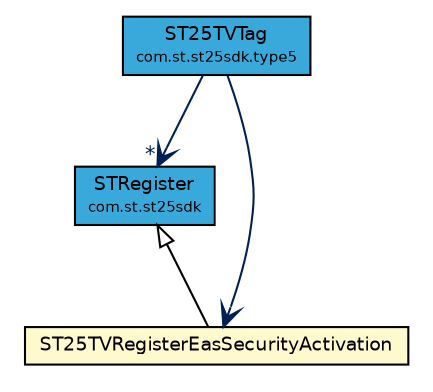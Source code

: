 #!/usr/local/bin/dot
#
# Class diagram 
# Generated by UMLGraph version R5_7_2-3-gee82a7 (http://www.umlgraph.org/)
#

digraph G {
	edge [fontname="Helvetica",fontsize=10,labelfontname="Helvetica",labelfontsize=10];
	node [fontname="Helvetica",fontsize=10,shape=plaintext];
	nodesep=0.25;
	ranksep=0.5;
	// com.st.st25sdk.STRegister
	c25365 [label=<<table title="com.st.st25sdk.STRegister" border="0" cellborder="1" cellspacing="0" cellpadding="2" port="p" bgcolor="#39a9dc" href="../../STRegister.html">
		<tr><td><table border="0" cellspacing="0" cellpadding="1">
<tr><td align="center" balign="center"> STRegister </td></tr>
<tr><td align="center" balign="center"><font point-size="7.0"> com.st.st25sdk </font></td></tr>
		</table></td></tr>
		</table>>, URL="../../STRegister.html", fontname="Helvetica", fontcolor="black", fontsize=9.0];
	// com.st.st25sdk.type5.ST25TVTag
	c25493 [label=<<table title="com.st.st25sdk.type5.ST25TVTag" border="0" cellborder="1" cellspacing="0" cellpadding="2" port="p" bgcolor="#39a9dc" href="../ST25TVTag.html">
		<tr><td><table border="0" cellspacing="0" cellpadding="1">
<tr><td align="center" balign="center"> ST25TVTag </td></tr>
<tr><td align="center" balign="center"><font point-size="7.0"> com.st.st25sdk.type5 </font></td></tr>
		</table></td></tr>
		</table>>, URL="../ST25TVTag.html", fontname="Helvetica", fontcolor="black", fontsize=9.0];
	// com.st.st25sdk.type5.st25tv.ST25TVRegisterEasSecurityActivation
	c25541 [label=<<table title="com.st.st25sdk.type5.st25tv.ST25TVRegisterEasSecurityActivation" border="0" cellborder="1" cellspacing="0" cellpadding="2" port="p" bgcolor="lemonChiffon" href="./ST25TVRegisterEasSecurityActivation.html">
		<tr><td><table border="0" cellspacing="0" cellpadding="1">
<tr><td align="center" balign="center"> ST25TVRegisterEasSecurityActivation </td></tr>
		</table></td></tr>
		</table>>, URL="./ST25TVRegisterEasSecurityActivation.html", fontname="Helvetica", fontcolor="black", fontsize=9.0];
	//com.st.st25sdk.type5.st25tv.ST25TVRegisterEasSecurityActivation extends com.st.st25sdk.STRegister
	c25365:p -> c25541:p [dir=back,arrowtail=empty];
	// com.st.st25sdk.type5.ST25TVTag NAVASSOC com.st.st25sdk.STRegister
	c25493:p -> c25365:p [taillabel="", label="", headlabel="*", fontname="Helvetica", fontcolor="#002052", fontsize=10.0, color="#002052", arrowhead=open];
	// com.st.st25sdk.type5.ST25TVTag NAVASSOC com.st.st25sdk.type5.st25tv.ST25TVRegisterEasSecurityActivation
	c25493:p -> c25541:p [taillabel="", label="", headlabel="", fontname="Helvetica", fontcolor="#002052", fontsize=10.0, color="#002052", arrowhead=open];
}

